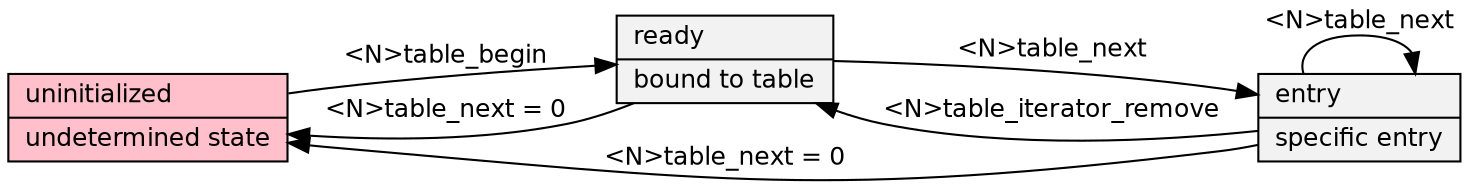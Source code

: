 digraph {
	rankdir = LR;
	graph [truecolor=true, bgcolor=transparent];
	node [shape = "record", style=filled, fillcolor="Grey95"];
	fontname = "Bitstream Vera Sans";
	fontsize = 12;
	node [fontname = "Bitstream Vera Sans", fontsize = 12];
	edge [fontname = "Bitstream Vera Sans" fontsize = 12];

	node [shape=record, style=filled];
	null [label="uninitialized\l|undetermined state\l", fillcolor="Pink"];
	ready [ label = "ready\l|bound to table\l" ];
	null -> ready [ label = "<N>table_begin" ];
	ready -> null [ label = "<N>table_next = 0" ];
	entry [ label = "entry\l|specific entry\l" ];
	ready -> entry [ label = "<N>table_next" ];
	entry -> entry [ label = "<N>table_next" ];
	entry -> ready [ label = "<N>table_iterator_remove" ];
	entry -> null [ label = "<N>table_next = 0" ];
}
